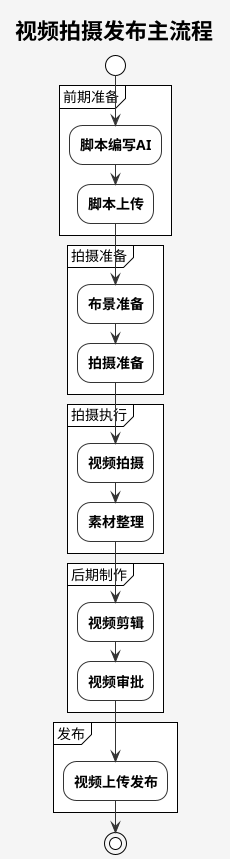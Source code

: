 @startuml main.puml
!theme plain
skinparam backgroundColor #F5F5F5
skinparam defaultFontName 微软雅黑
skinparam defaultFontSize 14
skinparam ArrowColor #333333
skinparam ActivityBackgroundColor #FFFFFF
skinparam ActivityBorderColor #333333
skinparam ActivityFontStyle bold
skinparam ActivityDiamondBackgroundColor #FFFFFF
skinparam ActivityDiamondBorderColor #333333
skinparam noteBackgroundColor #F0F8FF
skinparam noteBorderColor #87CEEB

title 视频拍摄发布主流程

start

partition "前期准备" {
  :脚本编写AI;
  
  :脚本上传;
}

partition "拍摄准备" {
  :布景准备;
  
  :拍摄准备;
}

partition "拍摄执行" {
  :视频拍摄;
  
  :素材整理;
}

partition "后期制作" {
  :视频剪辑;
  
  :视频审批;
}

partition "发布" {
  :视频上传发布;
}

stop

@enduml